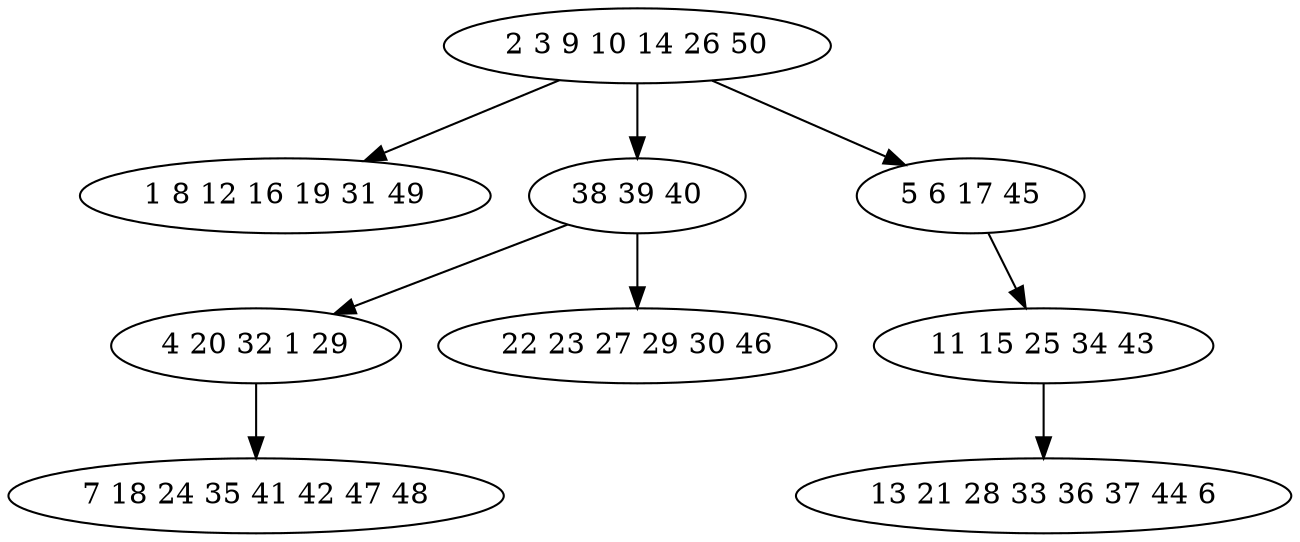 digraph true_tree {
	"0" -> "1"
	"0" -> "2"
	"0" -> "3"
	"2" -> "4"
	"4" -> "5"
	"3" -> "6"
	"2" -> "7"
	"6" -> "8"
	"0" [label="2 3 9 10 14 26 50"];
	"1" [label="1 8 12 16 19 31 49"];
	"2" [label="38 39 40"];
	"3" [label="5 6 17 45"];
	"4" [label="4 20 32 1 29"];
	"5" [label="7 18 24 35 41 42 47 48"];
	"6" [label="11 15 25 34 43"];
	"7" [label="22 23 27 29 30 46"];
	"8" [label="13 21 28 33 36 37 44 6"];
}
